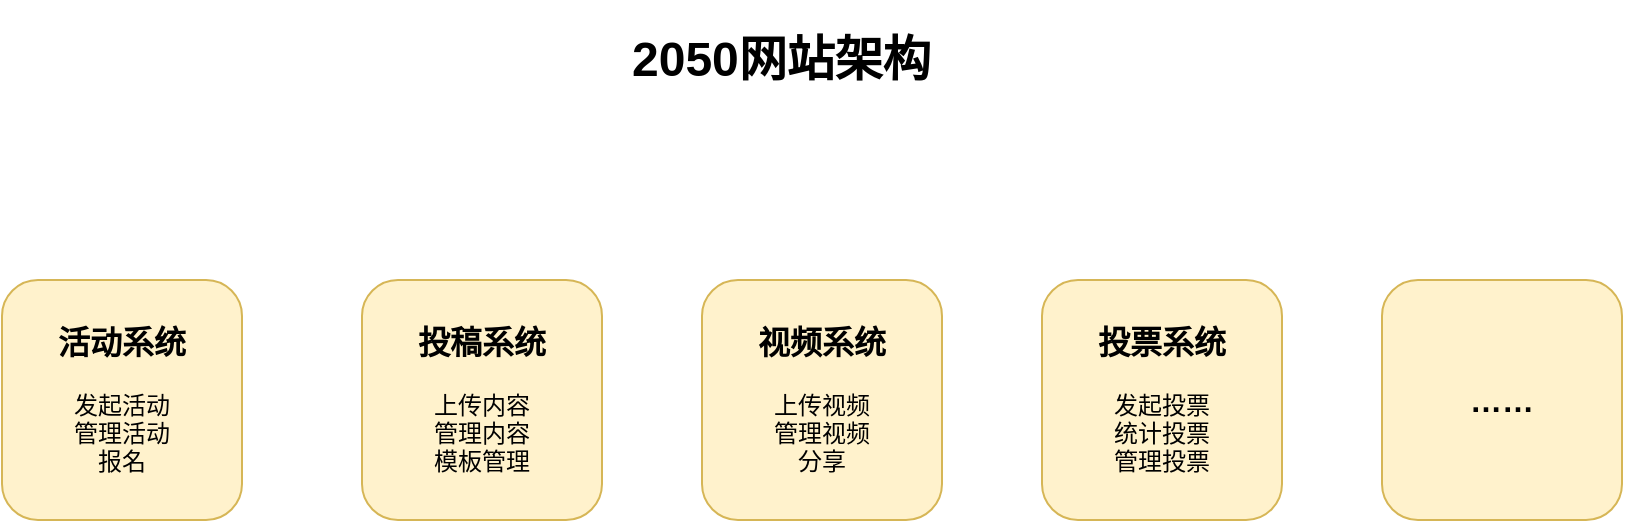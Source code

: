 <mxfile version="15.5.0" type="github">
  <diagram id="-f8vIAS79yj2O2WknAAl" name="Page-1">
    <mxGraphModel dx="2462" dy="1122" grid="1" gridSize="10" guides="1" tooltips="1" connect="1" arrows="1" fold="1" page="0" pageScale="1" pageWidth="827" pageHeight="1169" math="0" shadow="0">
      <root>
        <mxCell id="0" />
        <mxCell id="1" parent="0" />
        <mxCell id="FULdnFq1xOe49q41No1p-2" value="&lt;h1&gt;2050网站架构&lt;/h1&gt;" style="text;html=1;strokeColor=none;fillColor=none;spacing=5;spacingTop=-20;whiteSpace=wrap;overflow=hidden;rounded=0;" vertex="1" parent="1">
          <mxGeometry x="300" y="180" width="190" height="50" as="geometry" />
        </mxCell>
        <mxCell id="FULdnFq1xOe49q41No1p-3" value="&lt;font style=&quot;font-size: 16px&quot;&gt;&lt;b&gt;活动系统&lt;/b&gt;&lt;/font&gt;&lt;br&gt;&lt;br&gt;发起活动&lt;br&gt;管理活动&lt;br&gt;报名" style="rounded=1;whiteSpace=wrap;html=1;fillColor=#fff2cc;strokeColor=#d6b656;" vertex="1" parent="1">
          <mxGeometry x="-10" y="310" width="120" height="120" as="geometry" />
        </mxCell>
        <mxCell id="FULdnFq1xOe49q41No1p-4" value="&lt;font style=&quot;font-size: 16px&quot;&gt;&lt;b&gt;投稿系统&lt;/b&gt;&lt;/font&gt;&lt;br&gt;&lt;br&gt;上传内容&lt;br&gt;管理内容&lt;br&gt;模板管理" style="rounded=1;whiteSpace=wrap;html=1;fillColor=#fff2cc;strokeColor=#d6b656;" vertex="1" parent="1">
          <mxGeometry x="170" y="310" width="120" height="120" as="geometry" />
        </mxCell>
        <mxCell id="FULdnFq1xOe49q41No1p-5" value="&lt;font style=&quot;font-size: 16px&quot;&gt;&lt;b&gt;视频系统&lt;/b&gt;&lt;/font&gt;&lt;br&gt;&lt;br&gt;上传视频&lt;br&gt;管理视频&lt;br&gt;分享" style="rounded=1;whiteSpace=wrap;html=1;fillColor=#fff2cc;strokeColor=#d6b656;" vertex="1" parent="1">
          <mxGeometry x="340" y="310" width="120" height="120" as="geometry" />
        </mxCell>
        <mxCell id="FULdnFq1xOe49q41No1p-6" value="&lt;font style=&quot;font-size: 16px&quot;&gt;&lt;b&gt;投票系统&lt;/b&gt;&lt;/font&gt;&lt;br&gt;&lt;br&gt;发起投票&lt;br&gt;统计投票&lt;br&gt;管理投票" style="rounded=1;whiteSpace=wrap;html=1;fillColor=#fff2cc;strokeColor=#d6b656;" vertex="1" parent="1">
          <mxGeometry x="510" y="310" width="120" height="120" as="geometry" />
        </mxCell>
        <mxCell id="FULdnFq1xOe49q41No1p-7" value="&lt;span style=&quot;font-size: 16px&quot;&gt;&lt;b&gt;……&lt;/b&gt;&lt;/span&gt;" style="rounded=1;whiteSpace=wrap;html=1;fillColor=#fff2cc;strokeColor=#d6b656;" vertex="1" parent="1">
          <mxGeometry x="680" y="310" width="120" height="120" as="geometry" />
        </mxCell>
      </root>
    </mxGraphModel>
  </diagram>
</mxfile>
